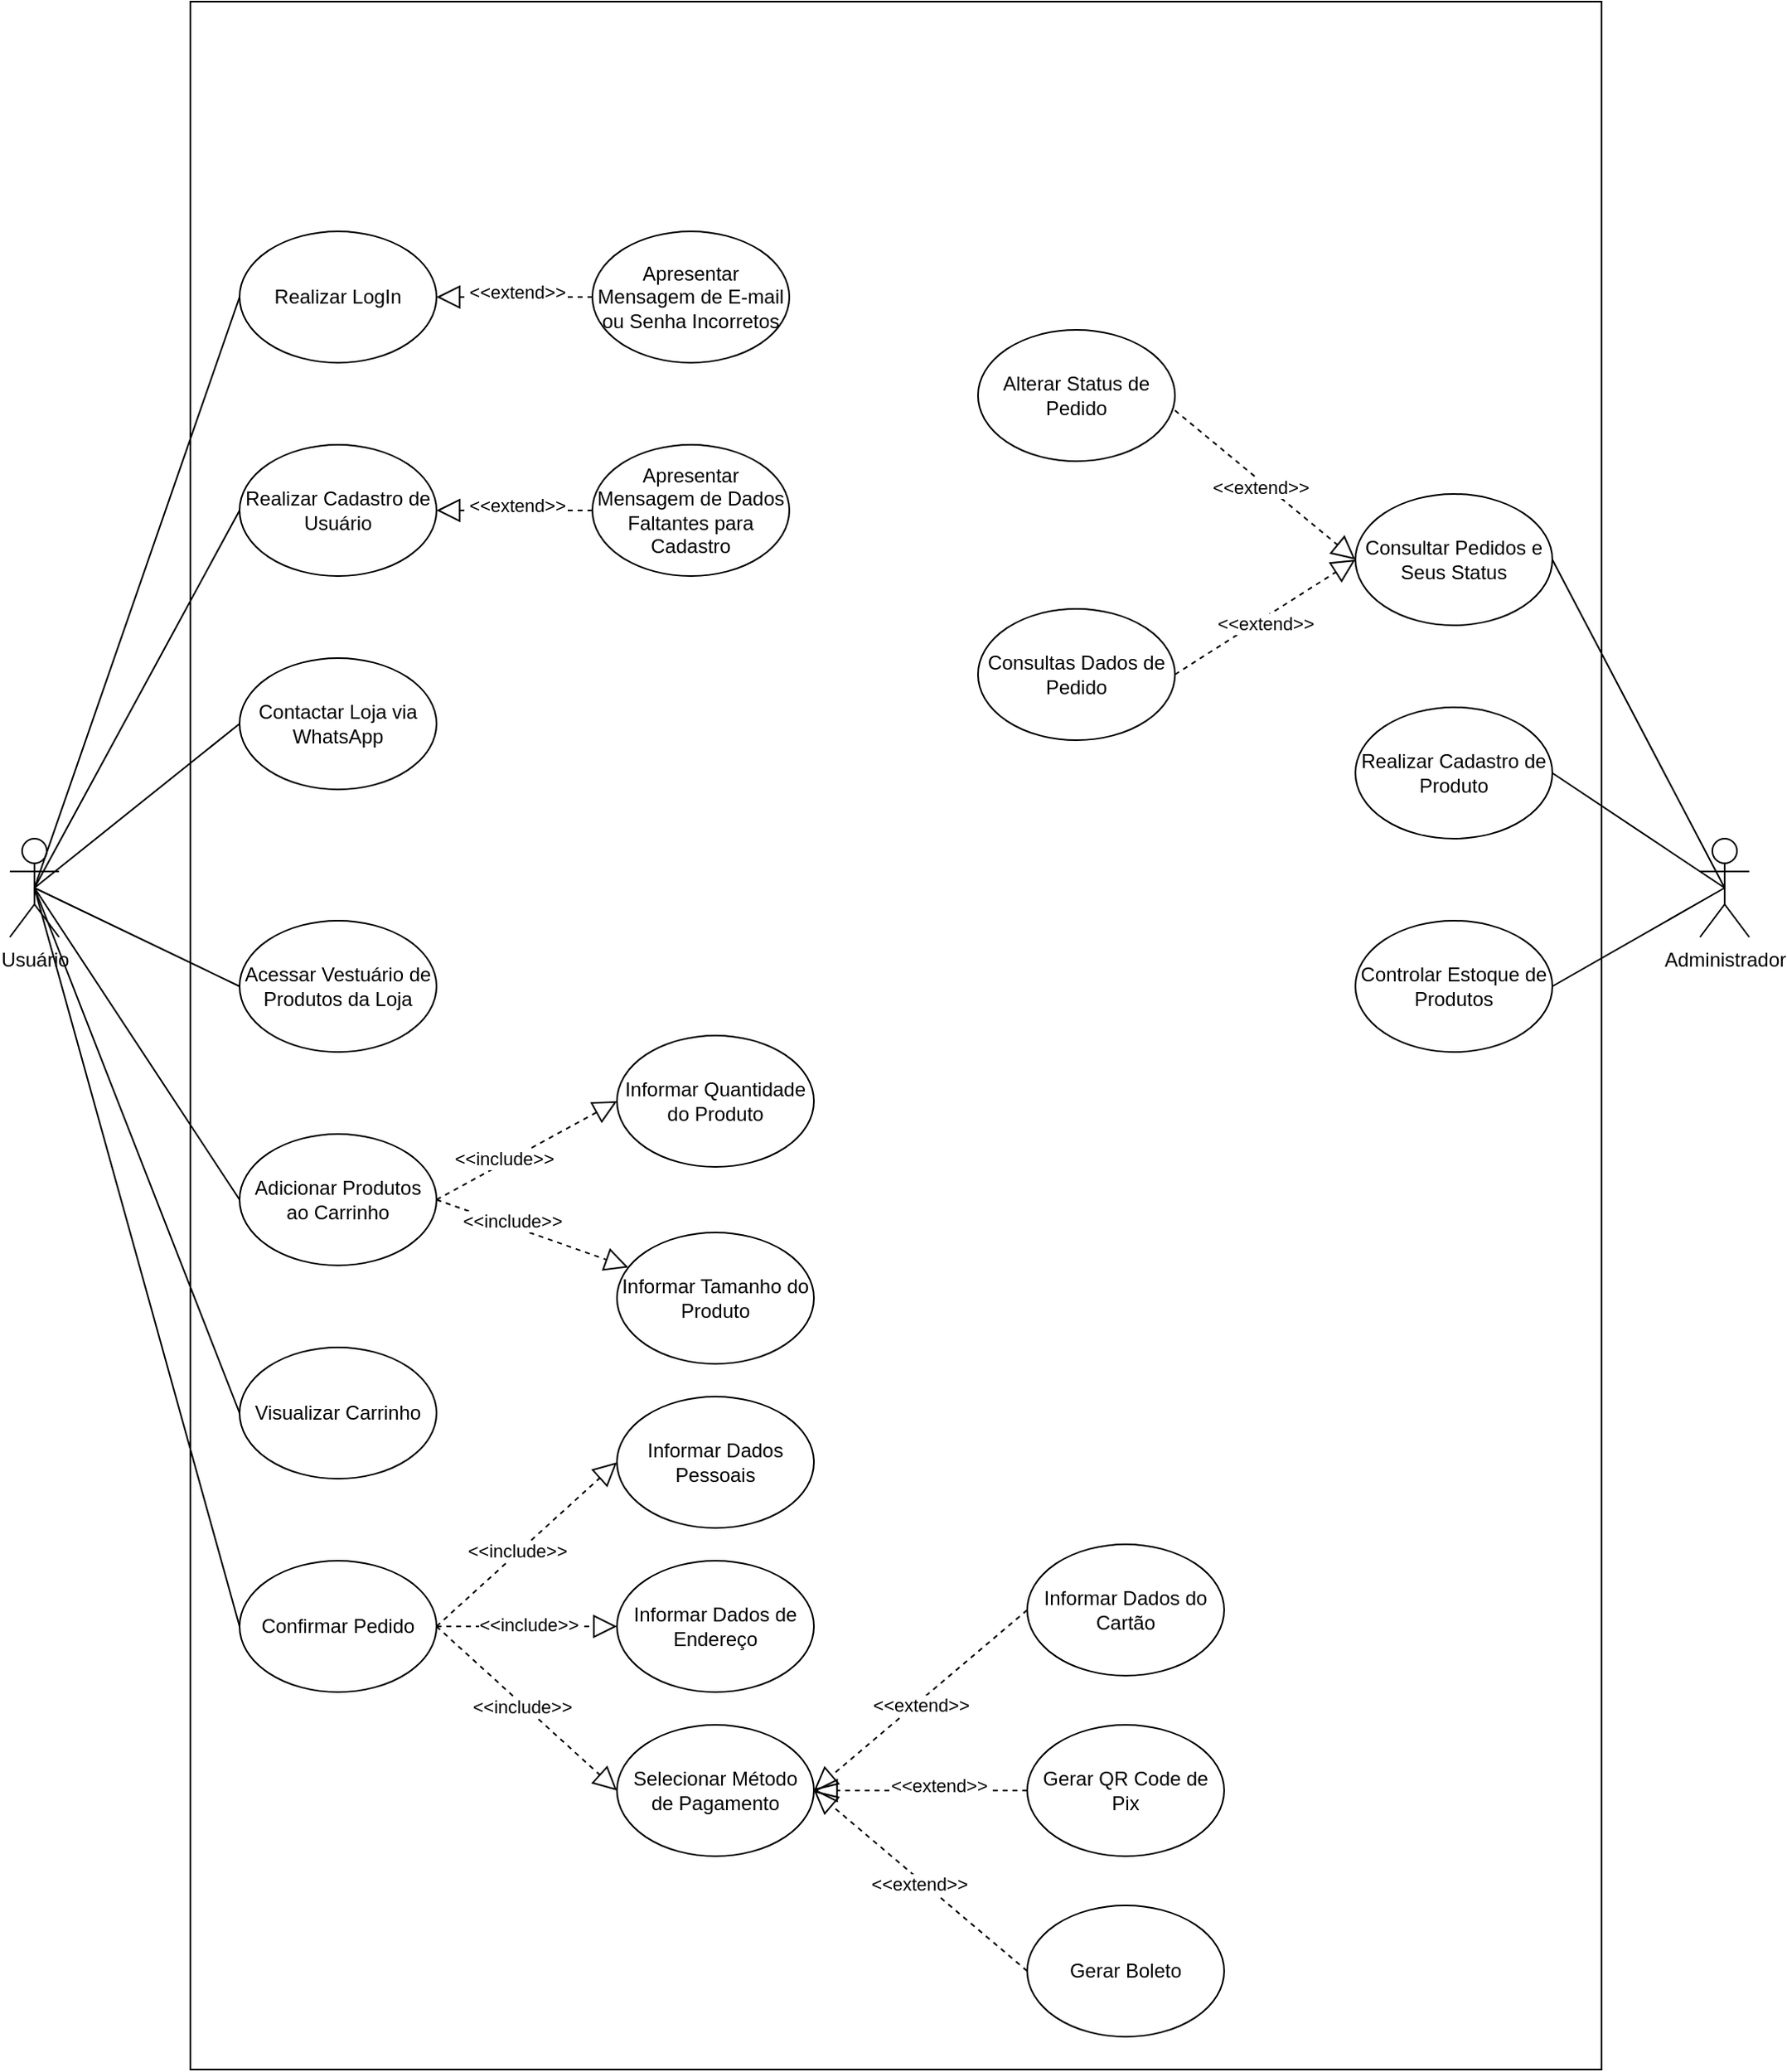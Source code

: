 <mxfile version="26.2.2">
  <diagram name="Page-1" id="XbsgLl3DN2MiP_VqtvWs">
    <mxGraphModel dx="1250" dy="585" grid="1" gridSize="10" guides="1" tooltips="1" connect="1" arrows="1" fold="1" page="1" pageScale="1" pageWidth="850" pageHeight="1100" math="0" shadow="0">
      <root>
        <mxCell id="0" />
        <mxCell id="1" parent="0" />
        <mxCell id="z5VCmSsZOCQO4FLQwEai-1" value="" style="rounded=0;whiteSpace=wrap;html=1;direction=south;" parent="1" vertex="1">
          <mxGeometry x="140" y="10" width="860" height="1260" as="geometry" />
        </mxCell>
        <mxCell id="z5VCmSsZOCQO4FLQwEai-2" value="Usuário" style="shape=umlActor;verticalLabelPosition=bottom;verticalAlign=top;html=1;outlineConnect=0;" parent="1" vertex="1">
          <mxGeometry x="30" y="520" width="30" height="60" as="geometry" />
        </mxCell>
        <mxCell id="z5VCmSsZOCQO4FLQwEai-3" value="Administrador" style="shape=umlActor;verticalLabelPosition=bottom;verticalAlign=top;html=1;outlineConnect=0;" parent="1" vertex="1">
          <mxGeometry x="1060" y="520" width="30" height="60" as="geometry" />
        </mxCell>
        <mxCell id="z5VCmSsZOCQO4FLQwEai-6" value="Realizar LogIn" style="ellipse;whiteSpace=wrap;html=1;flipV=0;" parent="1" vertex="1">
          <mxGeometry x="170" y="150" width="120" height="80" as="geometry" />
        </mxCell>
        <mxCell id="z5VCmSsZOCQO4FLQwEai-7" value="Realizar Cadastro de Usuário" style="ellipse;whiteSpace=wrap;html=1;flipV=0;" parent="1" vertex="1">
          <mxGeometry x="170" y="280" width="120" height="80" as="geometry" />
        </mxCell>
        <mxCell id="z5VCmSsZOCQO4FLQwEai-8" value="Contactar Loja via WhatsApp" style="ellipse;whiteSpace=wrap;html=1;flipV=0;" parent="1" vertex="1">
          <mxGeometry x="170" y="410" width="120" height="80" as="geometry" />
        </mxCell>
        <mxCell id="z5VCmSsZOCQO4FLQwEai-10" value="Acessar Vestuário de Produtos da Loja" style="ellipse;whiteSpace=wrap;html=1;flipV=0;" parent="1" vertex="1">
          <mxGeometry x="170" y="570" width="120" height="80" as="geometry" />
        </mxCell>
        <mxCell id="z5VCmSsZOCQO4FLQwEai-12" value="Adicionar Produtos ao Carrinho" style="ellipse;whiteSpace=wrap;html=1;flipV=0;" parent="1" vertex="1">
          <mxGeometry x="170" y="700" width="120" height="80" as="geometry" />
        </mxCell>
        <mxCell id="z5VCmSsZOCQO4FLQwEai-14" value="Visualizar Carrinho" style="ellipse;whiteSpace=wrap;html=1;flipV=0;" parent="1" vertex="1">
          <mxGeometry x="170" y="830" width="120" height="80" as="geometry" />
        </mxCell>
        <mxCell id="z5VCmSsZOCQO4FLQwEai-15" value="Informar Tamanho do Produto" style="ellipse;whiteSpace=wrap;html=1;flipV=0;" parent="1" vertex="1">
          <mxGeometry x="400" y="760" width="120" height="80" as="geometry" />
        </mxCell>
        <mxCell id="z5VCmSsZOCQO4FLQwEai-16" value="" style="endArrow=block;dashed=1;endFill=0;endSize=12;html=1;rounded=0;exitX=1;exitY=0.5;exitDx=0;exitDy=0;" parent="1" source="z5VCmSsZOCQO4FLQwEai-12" target="z5VCmSsZOCQO4FLQwEai-15" edge="1">
          <mxGeometry width="160" relative="1" as="geometry">
            <mxPoint x="400" y="620" as="sourcePoint" />
            <mxPoint x="560" y="620" as="targetPoint" />
          </mxGeometry>
        </mxCell>
        <mxCell id="z5VCmSsZOCQO4FLQwEai-17" value="&amp;lt;&amp;lt;include&amp;gt;&amp;gt;" style="edgeLabel;html=1;align=center;verticalAlign=middle;resizable=0;points=[];" parent="z5VCmSsZOCQO4FLQwEai-16" vertex="1" connectable="0">
          <mxGeometry x="-0.24" y="3" relative="1" as="geometry">
            <mxPoint as="offset" />
          </mxGeometry>
        </mxCell>
        <mxCell id="z5VCmSsZOCQO4FLQwEai-18" value="Informar Quantidade do Produto" style="ellipse;whiteSpace=wrap;html=1;flipV=0;" parent="1" vertex="1">
          <mxGeometry x="400" y="640" width="120" height="80" as="geometry" />
        </mxCell>
        <mxCell id="z5VCmSsZOCQO4FLQwEai-19" value="" style="endArrow=block;dashed=1;endFill=0;endSize=12;html=1;rounded=0;exitX=1;exitY=0.5;exitDx=0;exitDy=0;entryX=0;entryY=0.5;entryDx=0;entryDy=0;" parent="1" source="z5VCmSsZOCQO4FLQwEai-12" target="z5VCmSsZOCQO4FLQwEai-18" edge="1">
          <mxGeometry width="160" relative="1" as="geometry">
            <mxPoint x="300" y="570" as="sourcePoint" />
            <mxPoint x="401" y="603" as="targetPoint" />
          </mxGeometry>
        </mxCell>
        <mxCell id="z5VCmSsZOCQO4FLQwEai-20" value="&amp;lt;&amp;lt;include&amp;gt;&amp;gt;" style="edgeLabel;html=1;align=center;verticalAlign=middle;resizable=0;points=[];" parent="z5VCmSsZOCQO4FLQwEai-19" vertex="1" connectable="0">
          <mxGeometry x="-0.24" y="3" relative="1" as="geometry">
            <mxPoint as="offset" />
          </mxGeometry>
        </mxCell>
        <mxCell id="z5VCmSsZOCQO4FLQwEai-21" value="Confirmar Pedido" style="ellipse;whiteSpace=wrap;html=1;flipV=0;" parent="1" vertex="1">
          <mxGeometry x="170" y="960" width="120" height="80" as="geometry" />
        </mxCell>
        <mxCell id="z5VCmSsZOCQO4FLQwEai-22" value="Apresentar Mensagem de E-mail ou Senha Incorretos" style="ellipse;whiteSpace=wrap;html=1;flipV=0;" parent="1" vertex="1">
          <mxGeometry x="385" y="150" width="120" height="80" as="geometry" />
        </mxCell>
        <mxCell id="z5VCmSsZOCQO4FLQwEai-25" value="" style="endArrow=block;dashed=1;endFill=0;endSize=12;html=1;rounded=0;entryX=1;entryY=0.5;entryDx=0;entryDy=0;exitX=0;exitY=0.5;exitDx=0;exitDy=0;" parent="1" source="z5VCmSsZOCQO4FLQwEai-22" target="z5VCmSsZOCQO4FLQwEai-6" edge="1">
          <mxGeometry width="160" relative="1" as="geometry">
            <mxPoint x="1140" y="265" as="sourcePoint" />
            <mxPoint x="1300" y="265" as="targetPoint" />
          </mxGeometry>
        </mxCell>
        <mxCell id="z5VCmSsZOCQO4FLQwEai-26" value="&amp;lt;&amp;lt;extend&amp;gt;&amp;gt;" style="edgeLabel;html=1;align=center;verticalAlign=middle;resizable=0;points=[];" parent="z5VCmSsZOCQO4FLQwEai-25" vertex="1" connectable="0">
          <mxGeometry x="-0.032" y="-3" relative="1" as="geometry">
            <mxPoint as="offset" />
          </mxGeometry>
        </mxCell>
        <mxCell id="z5VCmSsZOCQO4FLQwEai-27" value="Apresentar Mensagem de Dados Faltantes para Cadastro" style="ellipse;whiteSpace=wrap;html=1;flipV=0;" parent="1" vertex="1">
          <mxGeometry x="385" y="280" width="120" height="80" as="geometry" />
        </mxCell>
        <mxCell id="z5VCmSsZOCQO4FLQwEai-28" value="" style="endArrow=block;dashed=1;endFill=0;endSize=12;html=1;rounded=0;entryX=1;entryY=0.5;entryDx=0;entryDy=0;exitX=0;exitY=0.5;exitDx=0;exitDy=0;" parent="1" source="z5VCmSsZOCQO4FLQwEai-27" target="z5VCmSsZOCQO4FLQwEai-7" edge="1">
          <mxGeometry width="160" relative="1" as="geometry">
            <mxPoint x="395" y="230" as="sourcePoint" />
            <mxPoint x="300" y="230" as="targetPoint" />
          </mxGeometry>
        </mxCell>
        <mxCell id="z5VCmSsZOCQO4FLQwEai-29" value="&amp;lt;&amp;lt;extend&amp;gt;&amp;gt;" style="edgeLabel;html=1;align=center;verticalAlign=middle;resizable=0;points=[];" parent="z5VCmSsZOCQO4FLQwEai-28" vertex="1" connectable="0">
          <mxGeometry x="-0.032" y="-3" relative="1" as="geometry">
            <mxPoint as="offset" />
          </mxGeometry>
        </mxCell>
        <mxCell id="z5VCmSsZOCQO4FLQwEai-31" value="Informar Dados Pessoais" style="ellipse;whiteSpace=wrap;html=1;flipV=0;" parent="1" vertex="1">
          <mxGeometry x="400" y="860" width="120" height="80" as="geometry" />
        </mxCell>
        <mxCell id="z5VCmSsZOCQO4FLQwEai-32" value="Informar Dados de Endereço" style="ellipse;whiteSpace=wrap;html=1;flipV=0;" parent="1" vertex="1">
          <mxGeometry x="400" y="960" width="120" height="80" as="geometry" />
        </mxCell>
        <mxCell id="z5VCmSsZOCQO4FLQwEai-33" value="Selecionar Método &lt;br&gt;de Pagamento" style="ellipse;whiteSpace=wrap;html=1;flipV=0;" parent="1" vertex="1">
          <mxGeometry x="400" y="1060" width="120" height="80" as="geometry" />
        </mxCell>
        <mxCell id="z5VCmSsZOCQO4FLQwEai-34" value="" style="endArrow=block;dashed=1;endFill=0;endSize=12;html=1;rounded=0;exitX=1;exitY=0.5;exitDx=0;exitDy=0;entryX=0;entryY=0.5;entryDx=0;entryDy=0;" parent="1" source="z5VCmSsZOCQO4FLQwEai-21" target="z5VCmSsZOCQO4FLQwEai-31" edge="1">
          <mxGeometry width="160" relative="1" as="geometry">
            <mxPoint x="450" y="850" as="sourcePoint" />
            <mxPoint x="610" y="850" as="targetPoint" />
          </mxGeometry>
        </mxCell>
        <mxCell id="q7Dt0bXUeMJtJaym5AlE-1" value="&amp;lt;&amp;lt;include&amp;gt;&amp;gt;" style="edgeLabel;html=1;align=center;verticalAlign=middle;resizable=0;points=[];" vertex="1" connectable="0" parent="z5VCmSsZOCQO4FLQwEai-34">
          <mxGeometry x="-0.096" y="1" relative="1" as="geometry">
            <mxPoint as="offset" />
          </mxGeometry>
        </mxCell>
        <mxCell id="z5VCmSsZOCQO4FLQwEai-35" value="" style="endArrow=block;dashed=1;endFill=0;endSize=12;html=1;rounded=0;exitX=1;exitY=0.5;exitDx=0;exitDy=0;entryX=0;entryY=0.5;entryDx=0;entryDy=0;" parent="1" source="z5VCmSsZOCQO4FLQwEai-21" target="z5VCmSsZOCQO4FLQwEai-32" edge="1">
          <mxGeometry width="160" relative="1" as="geometry">
            <mxPoint x="450" y="850" as="sourcePoint" />
            <mxPoint x="610" y="850" as="targetPoint" />
          </mxGeometry>
        </mxCell>
        <mxCell id="q7Dt0bXUeMJtJaym5AlE-2" value="&amp;lt;&amp;lt;include&amp;gt;&amp;gt;" style="edgeLabel;html=1;align=center;verticalAlign=middle;resizable=0;points=[];" vertex="1" connectable="0" parent="z5VCmSsZOCQO4FLQwEai-35">
          <mxGeometry x="0.018" y="1" relative="1" as="geometry">
            <mxPoint as="offset" />
          </mxGeometry>
        </mxCell>
        <mxCell id="z5VCmSsZOCQO4FLQwEai-36" value="" style="endArrow=block;dashed=1;endFill=0;endSize=12;html=1;rounded=0;exitX=1;exitY=0.5;exitDx=0;exitDy=0;entryX=0;entryY=0.5;entryDx=0;entryDy=0;" parent="1" source="z5VCmSsZOCQO4FLQwEai-21" target="z5VCmSsZOCQO4FLQwEai-33" edge="1">
          <mxGeometry width="160" relative="1" as="geometry">
            <mxPoint x="450" y="850" as="sourcePoint" />
            <mxPoint x="610" y="850" as="targetPoint" />
          </mxGeometry>
        </mxCell>
        <mxCell id="q7Dt0bXUeMJtJaym5AlE-3" value="&amp;lt;&amp;lt;include&amp;gt;&amp;gt;" style="edgeLabel;html=1;align=center;verticalAlign=middle;resizable=0;points=[];" vertex="1" connectable="0" parent="z5VCmSsZOCQO4FLQwEai-36">
          <mxGeometry x="-0.048" y="-1" relative="1" as="geometry">
            <mxPoint as="offset" />
          </mxGeometry>
        </mxCell>
        <mxCell id="z5VCmSsZOCQO4FLQwEai-37" value="Informar Dados do Cartão" style="ellipse;whiteSpace=wrap;html=1;" parent="1" vertex="1">
          <mxGeometry x="650" y="950" width="120" height="80" as="geometry" />
        </mxCell>
        <mxCell id="z5VCmSsZOCQO4FLQwEai-38" value="Gerar QR Code de Pix" style="ellipse;whiteSpace=wrap;html=1;" parent="1" vertex="1">
          <mxGeometry x="650" y="1060" width="120" height="80" as="geometry" />
        </mxCell>
        <mxCell id="z5VCmSsZOCQO4FLQwEai-39" value="Gerar Boleto" style="ellipse;whiteSpace=wrap;html=1;" parent="1" vertex="1">
          <mxGeometry x="650" y="1170" width="120" height="80" as="geometry" />
        </mxCell>
        <mxCell id="z5VCmSsZOCQO4FLQwEai-40" value="" style="endArrow=block;dashed=1;endFill=0;endSize=12;html=1;rounded=0;exitX=0;exitY=0.5;exitDx=0;exitDy=0;entryX=1;entryY=0.5;entryDx=0;entryDy=0;" parent="1" source="z5VCmSsZOCQO4FLQwEai-37" target="z5VCmSsZOCQO4FLQwEai-33" edge="1">
          <mxGeometry width="160" relative="1" as="geometry">
            <mxPoint x="530" y="960" as="sourcePoint" />
            <mxPoint x="690" y="960" as="targetPoint" />
          </mxGeometry>
        </mxCell>
        <mxCell id="z5VCmSsZOCQO4FLQwEai-43" value="&amp;lt;&amp;lt;extend&amp;gt;&amp;gt;" style="edgeLabel;html=1;align=center;verticalAlign=middle;resizable=0;points=[];" parent="z5VCmSsZOCQO4FLQwEai-40" vertex="1" connectable="0">
          <mxGeometry x="0.032" y="1" relative="1" as="geometry">
            <mxPoint x="1" as="offset" />
          </mxGeometry>
        </mxCell>
        <mxCell id="z5VCmSsZOCQO4FLQwEai-41" value="" style="endArrow=block;dashed=1;endFill=0;endSize=12;html=1;rounded=0;entryX=1;entryY=0.5;entryDx=0;entryDy=0;exitX=0;exitY=0.5;exitDx=0;exitDy=0;" parent="1" source="z5VCmSsZOCQO4FLQwEai-38" target="z5VCmSsZOCQO4FLQwEai-33" edge="1">
          <mxGeometry width="160" relative="1" as="geometry">
            <mxPoint x="530" y="960" as="sourcePoint" />
            <mxPoint x="690" y="960" as="targetPoint" />
          </mxGeometry>
        </mxCell>
        <mxCell id="z5VCmSsZOCQO4FLQwEai-44" value="&amp;lt;&amp;lt;extend&amp;gt;&amp;gt;" style="edgeLabel;html=1;align=center;verticalAlign=middle;resizable=0;points=[];" parent="z5VCmSsZOCQO4FLQwEai-41" vertex="1" connectable="0">
          <mxGeometry x="-0.163" y="-3" relative="1" as="geometry">
            <mxPoint as="offset" />
          </mxGeometry>
        </mxCell>
        <mxCell id="z5VCmSsZOCQO4FLQwEai-42" value="" style="endArrow=block;dashed=1;endFill=0;endSize=12;html=1;rounded=0;entryX=1;entryY=0.5;entryDx=0;entryDy=0;exitX=0;exitY=0.5;exitDx=0;exitDy=0;" parent="1" source="z5VCmSsZOCQO4FLQwEai-39" target="z5VCmSsZOCQO4FLQwEai-33" edge="1">
          <mxGeometry width="160" relative="1" as="geometry">
            <mxPoint x="530" y="960" as="sourcePoint" />
            <mxPoint x="690" y="960" as="targetPoint" />
          </mxGeometry>
        </mxCell>
        <mxCell id="z5VCmSsZOCQO4FLQwEai-47" value="&amp;lt;&amp;lt;extend&amp;gt;&amp;gt;" style="edgeLabel;html=1;align=center;verticalAlign=middle;resizable=0;points=[];" parent="z5VCmSsZOCQO4FLQwEai-42" vertex="1" connectable="0">
          <mxGeometry x="0.012" y="3" relative="1" as="geometry">
            <mxPoint x="1" as="offset" />
          </mxGeometry>
        </mxCell>
        <mxCell id="z5VCmSsZOCQO4FLQwEai-49" value="" style="endArrow=none;html=1;rounded=0;exitX=0.5;exitY=0.5;exitDx=0;exitDy=0;exitPerimeter=0;entryX=0;entryY=0.5;entryDx=0;entryDy=0;" parent="1" source="z5VCmSsZOCQO4FLQwEai-2" target="z5VCmSsZOCQO4FLQwEai-6" edge="1">
          <mxGeometry width="50" height="50" relative="1" as="geometry">
            <mxPoint x="590" y="640" as="sourcePoint" />
            <mxPoint x="640" y="590" as="targetPoint" />
          </mxGeometry>
        </mxCell>
        <mxCell id="z5VCmSsZOCQO4FLQwEai-50" value="" style="endArrow=none;html=1;rounded=0;exitX=0.5;exitY=0.5;exitDx=0;exitDy=0;exitPerimeter=0;entryX=0;entryY=0.5;entryDx=0;entryDy=0;" parent="1" source="z5VCmSsZOCQO4FLQwEai-2" target="z5VCmSsZOCQO4FLQwEai-7" edge="1">
          <mxGeometry width="50" height="50" relative="1" as="geometry">
            <mxPoint x="590" y="590" as="sourcePoint" />
            <mxPoint x="640" y="540" as="targetPoint" />
          </mxGeometry>
        </mxCell>
        <mxCell id="z5VCmSsZOCQO4FLQwEai-51" value="" style="endArrow=none;html=1;rounded=0;exitX=0.5;exitY=0.5;exitDx=0;exitDy=0;exitPerimeter=0;entryX=0;entryY=0.5;entryDx=0;entryDy=0;" parent="1" source="z5VCmSsZOCQO4FLQwEai-2" target="z5VCmSsZOCQO4FLQwEai-8" edge="1">
          <mxGeometry width="50" height="50" relative="1" as="geometry">
            <mxPoint x="590" y="590" as="sourcePoint" />
            <mxPoint x="640" y="540" as="targetPoint" />
          </mxGeometry>
        </mxCell>
        <mxCell id="z5VCmSsZOCQO4FLQwEai-53" value="" style="endArrow=none;html=1;rounded=0;exitX=0.5;exitY=0.5;exitDx=0;exitDy=0;exitPerimeter=0;entryX=0;entryY=0.5;entryDx=0;entryDy=0;" parent="1" source="z5VCmSsZOCQO4FLQwEai-2" target="z5VCmSsZOCQO4FLQwEai-10" edge="1">
          <mxGeometry width="50" height="50" relative="1" as="geometry">
            <mxPoint x="590" y="590" as="sourcePoint" />
            <mxPoint x="640" y="540" as="targetPoint" />
          </mxGeometry>
        </mxCell>
        <mxCell id="z5VCmSsZOCQO4FLQwEai-54" value="" style="endArrow=none;html=1;rounded=0;exitX=0.5;exitY=0.5;exitDx=0;exitDy=0;exitPerimeter=0;entryX=0;entryY=0.5;entryDx=0;entryDy=0;" parent="1" source="z5VCmSsZOCQO4FLQwEai-2" target="z5VCmSsZOCQO4FLQwEai-12" edge="1">
          <mxGeometry width="50" height="50" relative="1" as="geometry">
            <mxPoint x="590" y="690" as="sourcePoint" />
            <mxPoint x="640" y="640" as="targetPoint" />
          </mxGeometry>
        </mxCell>
        <mxCell id="z5VCmSsZOCQO4FLQwEai-55" value="" style="endArrow=none;html=1;rounded=0;entryX=0;entryY=0.5;entryDx=0;entryDy=0;exitX=0.5;exitY=0.5;exitDx=0;exitDy=0;exitPerimeter=0;" parent="1" source="z5VCmSsZOCQO4FLQwEai-2" target="z5VCmSsZOCQO4FLQwEai-14" edge="1">
          <mxGeometry width="50" height="50" relative="1" as="geometry">
            <mxPoint x="590" y="680" as="sourcePoint" />
            <mxPoint x="640" y="630" as="targetPoint" />
          </mxGeometry>
        </mxCell>
        <mxCell id="z5VCmSsZOCQO4FLQwEai-56" value="" style="endArrow=none;html=1;rounded=0;exitX=0.5;exitY=0.5;exitDx=0;exitDy=0;exitPerimeter=0;entryX=0;entryY=0.5;entryDx=0;entryDy=0;" parent="1" source="z5VCmSsZOCQO4FLQwEai-2" target="z5VCmSsZOCQO4FLQwEai-21" edge="1">
          <mxGeometry width="50" height="50" relative="1" as="geometry">
            <mxPoint x="590" y="680" as="sourcePoint" />
            <mxPoint x="640" y="630" as="targetPoint" />
          </mxGeometry>
        </mxCell>
        <mxCell id="50XwLGBcvaKGofRPHpHl-1" value="Realizar Cadastro de Produto" style="ellipse;whiteSpace=wrap;html=1;" parent="1" vertex="1">
          <mxGeometry x="850" y="440" width="120" height="80" as="geometry" />
        </mxCell>
        <mxCell id="50XwLGBcvaKGofRPHpHl-2" value="Consultar Pedidos e Seus Status" style="ellipse;whiteSpace=wrap;html=1;" parent="1" vertex="1">
          <mxGeometry x="850" y="310" width="120" height="80" as="geometry" />
        </mxCell>
        <mxCell id="50XwLGBcvaKGofRPHpHl-3" value="Consultas Dados de Pedido" style="ellipse;whiteSpace=wrap;html=1;" parent="1" vertex="1">
          <mxGeometry x="620" y="380" width="120" height="80" as="geometry" />
        </mxCell>
        <mxCell id="50XwLGBcvaKGofRPHpHl-4" value="" style="endArrow=block;dashed=1;endFill=0;endSize=12;html=1;rounded=0;entryX=0;entryY=0.5;entryDx=0;entryDy=0;exitX=1;exitY=0.5;exitDx=0;exitDy=0;" parent="1" source="50XwLGBcvaKGofRPHpHl-3" target="50XwLGBcvaKGofRPHpHl-2" edge="1">
          <mxGeometry width="160" relative="1" as="geometry">
            <mxPoint x="395" y="230" as="sourcePoint" />
            <mxPoint x="300" y="230" as="targetPoint" />
          </mxGeometry>
        </mxCell>
        <mxCell id="50XwLGBcvaKGofRPHpHl-5" value="&amp;lt;&amp;lt;extend&amp;gt;&amp;gt;" style="edgeLabel;html=1;align=center;verticalAlign=middle;resizable=0;points=[];" parent="50XwLGBcvaKGofRPHpHl-4" vertex="1" connectable="0">
          <mxGeometry x="-0.032" y="-3" relative="1" as="geometry">
            <mxPoint as="offset" />
          </mxGeometry>
        </mxCell>
        <mxCell id="50XwLGBcvaKGofRPHpHl-7" value="Alterar Status de Pedido" style="ellipse;whiteSpace=wrap;html=1;" parent="1" vertex="1">
          <mxGeometry x="620" y="210" width="120" height="80" as="geometry" />
        </mxCell>
        <mxCell id="50XwLGBcvaKGofRPHpHl-8" value="" style="endArrow=block;dashed=1;endFill=0;endSize=12;html=1;rounded=0;entryX=0;entryY=0.5;entryDx=0;entryDy=0;exitX=1;exitY=0.613;exitDx=0;exitDy=0;exitPerimeter=0;" parent="1" source="50XwLGBcvaKGofRPHpHl-7" target="50XwLGBcvaKGofRPHpHl-2" edge="1">
          <mxGeometry width="160" relative="1" as="geometry">
            <mxPoint x="750" y="430" as="sourcePoint" />
            <mxPoint x="860" y="360" as="targetPoint" />
          </mxGeometry>
        </mxCell>
        <mxCell id="50XwLGBcvaKGofRPHpHl-9" value="&amp;lt;&amp;lt;extend&amp;gt;&amp;gt;" style="edgeLabel;html=1;align=center;verticalAlign=middle;resizable=0;points=[];" parent="50XwLGBcvaKGofRPHpHl-8" vertex="1" connectable="0">
          <mxGeometry x="-0.032" y="-3" relative="1" as="geometry">
            <mxPoint as="offset" />
          </mxGeometry>
        </mxCell>
        <mxCell id="50XwLGBcvaKGofRPHpHl-10" value="Controlar Estoque de Produtos" style="ellipse;whiteSpace=wrap;html=1;" parent="1" vertex="1">
          <mxGeometry x="850" y="570" width="120" height="80" as="geometry" />
        </mxCell>
        <mxCell id="50XwLGBcvaKGofRPHpHl-11" value="" style="endArrow=none;html=1;rounded=0;entryX=1;entryY=0.5;entryDx=0;entryDy=0;exitX=0.5;exitY=0.5;exitDx=0;exitDy=0;exitPerimeter=0;" parent="1" source="z5VCmSsZOCQO4FLQwEai-3" target="50XwLGBcvaKGofRPHpHl-2" edge="1">
          <mxGeometry width="50" height="50" relative="1" as="geometry">
            <mxPoint x="670" y="560" as="sourcePoint" />
            <mxPoint x="720" y="510" as="targetPoint" />
          </mxGeometry>
        </mxCell>
        <mxCell id="50XwLGBcvaKGofRPHpHl-12" value="" style="endArrow=none;html=1;rounded=0;entryX=0.5;entryY=0.5;entryDx=0;entryDy=0;entryPerimeter=0;exitX=1;exitY=0.5;exitDx=0;exitDy=0;" parent="1" source="50XwLGBcvaKGofRPHpHl-1" target="z5VCmSsZOCQO4FLQwEai-3" edge="1">
          <mxGeometry width="50" height="50" relative="1" as="geometry">
            <mxPoint x="670" y="560" as="sourcePoint" />
            <mxPoint x="720" y="510" as="targetPoint" />
          </mxGeometry>
        </mxCell>
        <mxCell id="50XwLGBcvaKGofRPHpHl-13" value="" style="endArrow=none;html=1;rounded=0;entryX=0.5;entryY=0.5;entryDx=0;entryDy=0;entryPerimeter=0;exitX=1;exitY=0.5;exitDx=0;exitDy=0;" parent="1" source="50XwLGBcvaKGofRPHpHl-10" target="z5VCmSsZOCQO4FLQwEai-3" edge="1">
          <mxGeometry width="50" height="50" relative="1" as="geometry">
            <mxPoint x="670" y="560" as="sourcePoint" />
            <mxPoint x="720" y="510" as="targetPoint" />
          </mxGeometry>
        </mxCell>
      </root>
    </mxGraphModel>
  </diagram>
</mxfile>

